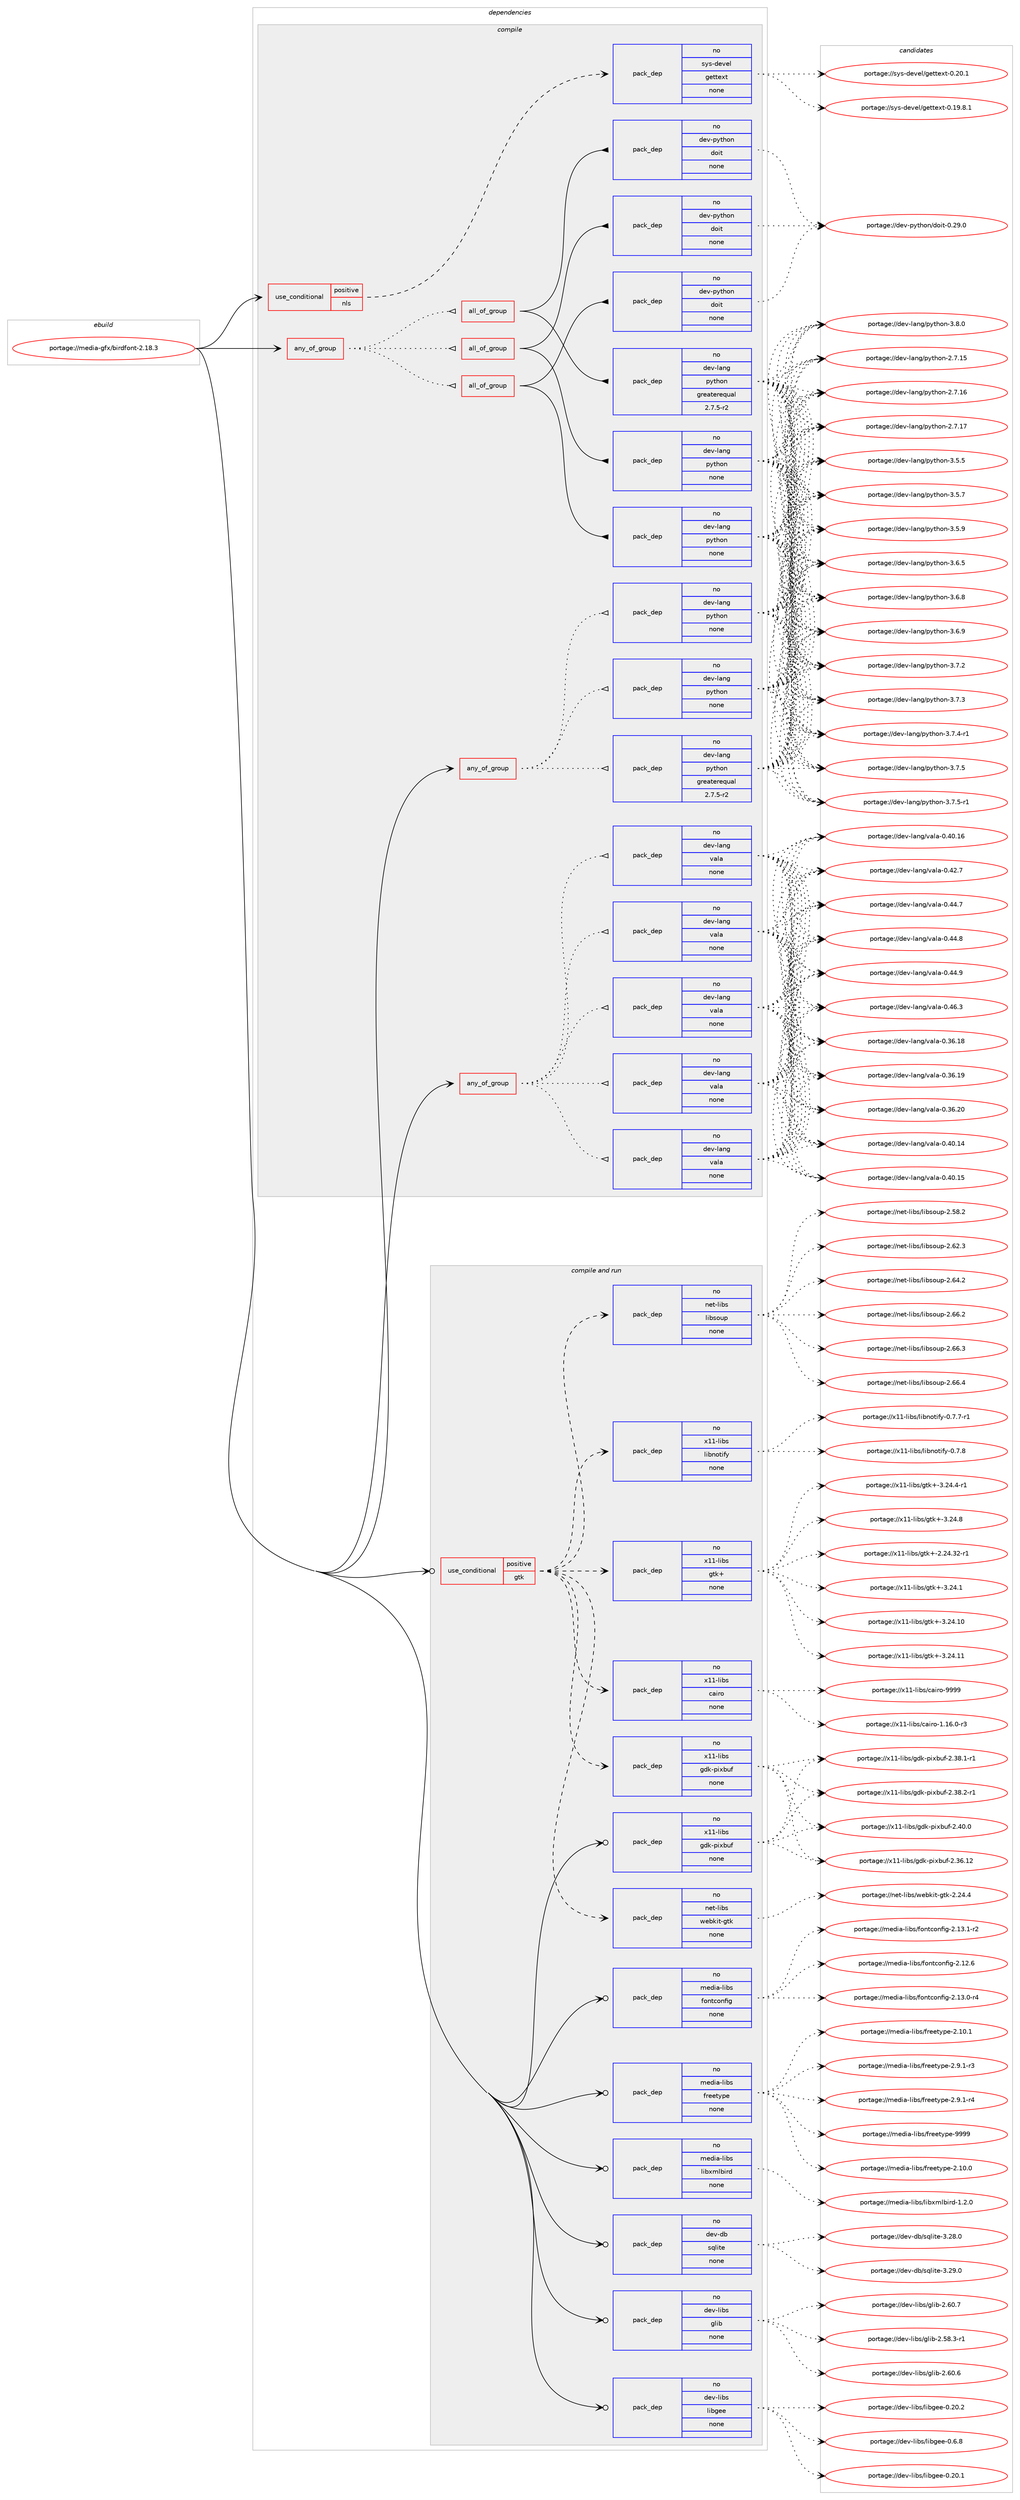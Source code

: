digraph prolog {

# *************
# Graph options
# *************

newrank=true;
concentrate=true;
compound=true;
graph [rankdir=LR,fontname=Helvetica,fontsize=10,ranksep=1.5];#, ranksep=2.5, nodesep=0.2];
edge  [arrowhead=vee];
node  [fontname=Helvetica,fontsize=10];

# **********
# The ebuild
# **********

subgraph cluster_leftcol {
color=gray;
rank=same;
label=<<i>ebuild</i>>;
id [label="portage://media-gfx/birdfont-2.18.3", color=red, width=4, href="../media-gfx/birdfont-2.18.3.svg"];
}

# ****************
# The dependencies
# ****************

subgraph cluster_midcol {
color=gray;
label=<<i>dependencies</i>>;
subgraph cluster_compile {
fillcolor="#eeeeee";
style=filled;
label=<<i>compile</i>>;
subgraph any4920 {
dependency311195 [label=<<TABLE BORDER="0" CELLBORDER="1" CELLSPACING="0" CELLPADDING="4"><TR><TD CELLPADDING="10">any_of_group</TD></TR></TABLE>>, shape=none, color=red];subgraph all112 {
dependency311196 [label=<<TABLE BORDER="0" CELLBORDER="1" CELLSPACING="0" CELLPADDING="4"><TR><TD CELLPADDING="10">all_of_group</TD></TR></TABLE>>, shape=none, color=red];subgraph pack228263 {
dependency311197 [label=<<TABLE BORDER="0" CELLBORDER="1" CELLSPACING="0" CELLPADDING="4" WIDTH="220"><TR><TD ROWSPAN="6" CELLPADDING="30">pack_dep</TD></TR><TR><TD WIDTH="110">no</TD></TR><TR><TD>dev-lang</TD></TR><TR><TD>python</TD></TR><TR><TD>none</TD></TR><TR><TD></TD></TR></TABLE>>, shape=none, color=blue];
}
dependency311196:e -> dependency311197:w [weight=20,style="solid",arrowhead="inv"];
subgraph pack228264 {
dependency311198 [label=<<TABLE BORDER="0" CELLBORDER="1" CELLSPACING="0" CELLPADDING="4" WIDTH="220"><TR><TD ROWSPAN="6" CELLPADDING="30">pack_dep</TD></TR><TR><TD WIDTH="110">no</TD></TR><TR><TD>dev-python</TD></TR><TR><TD>doit</TD></TR><TR><TD>none</TD></TR><TR><TD></TD></TR></TABLE>>, shape=none, color=blue];
}
dependency311196:e -> dependency311198:w [weight=20,style="solid",arrowhead="inv"];
}
dependency311195:e -> dependency311196:w [weight=20,style="dotted",arrowhead="oinv"];
subgraph all113 {
dependency311199 [label=<<TABLE BORDER="0" CELLBORDER="1" CELLSPACING="0" CELLPADDING="4"><TR><TD CELLPADDING="10">all_of_group</TD></TR></TABLE>>, shape=none, color=red];subgraph pack228265 {
dependency311200 [label=<<TABLE BORDER="0" CELLBORDER="1" CELLSPACING="0" CELLPADDING="4" WIDTH="220"><TR><TD ROWSPAN="6" CELLPADDING="30">pack_dep</TD></TR><TR><TD WIDTH="110">no</TD></TR><TR><TD>dev-lang</TD></TR><TR><TD>python</TD></TR><TR><TD>none</TD></TR><TR><TD></TD></TR></TABLE>>, shape=none, color=blue];
}
dependency311199:e -> dependency311200:w [weight=20,style="solid",arrowhead="inv"];
subgraph pack228266 {
dependency311201 [label=<<TABLE BORDER="0" CELLBORDER="1" CELLSPACING="0" CELLPADDING="4" WIDTH="220"><TR><TD ROWSPAN="6" CELLPADDING="30">pack_dep</TD></TR><TR><TD WIDTH="110">no</TD></TR><TR><TD>dev-python</TD></TR><TR><TD>doit</TD></TR><TR><TD>none</TD></TR><TR><TD></TD></TR></TABLE>>, shape=none, color=blue];
}
dependency311199:e -> dependency311201:w [weight=20,style="solid",arrowhead="inv"];
}
dependency311195:e -> dependency311199:w [weight=20,style="dotted",arrowhead="oinv"];
subgraph all114 {
dependency311202 [label=<<TABLE BORDER="0" CELLBORDER="1" CELLSPACING="0" CELLPADDING="4"><TR><TD CELLPADDING="10">all_of_group</TD></TR></TABLE>>, shape=none, color=red];subgraph pack228267 {
dependency311203 [label=<<TABLE BORDER="0" CELLBORDER="1" CELLSPACING="0" CELLPADDING="4" WIDTH="220"><TR><TD ROWSPAN="6" CELLPADDING="30">pack_dep</TD></TR><TR><TD WIDTH="110">no</TD></TR><TR><TD>dev-lang</TD></TR><TR><TD>python</TD></TR><TR><TD>greaterequal</TD></TR><TR><TD>2.7.5-r2</TD></TR></TABLE>>, shape=none, color=blue];
}
dependency311202:e -> dependency311203:w [weight=20,style="solid",arrowhead="inv"];
subgraph pack228268 {
dependency311204 [label=<<TABLE BORDER="0" CELLBORDER="1" CELLSPACING="0" CELLPADDING="4" WIDTH="220"><TR><TD ROWSPAN="6" CELLPADDING="30">pack_dep</TD></TR><TR><TD WIDTH="110">no</TD></TR><TR><TD>dev-python</TD></TR><TR><TD>doit</TD></TR><TR><TD>none</TD></TR><TR><TD></TD></TR></TABLE>>, shape=none, color=blue];
}
dependency311202:e -> dependency311204:w [weight=20,style="solid",arrowhead="inv"];
}
dependency311195:e -> dependency311202:w [weight=20,style="dotted",arrowhead="oinv"];
}
id:e -> dependency311195:w [weight=20,style="solid",arrowhead="vee"];
subgraph any4921 {
dependency311205 [label=<<TABLE BORDER="0" CELLBORDER="1" CELLSPACING="0" CELLPADDING="4"><TR><TD CELLPADDING="10">any_of_group</TD></TR></TABLE>>, shape=none, color=red];subgraph pack228269 {
dependency311206 [label=<<TABLE BORDER="0" CELLBORDER="1" CELLSPACING="0" CELLPADDING="4" WIDTH="220"><TR><TD ROWSPAN="6" CELLPADDING="30">pack_dep</TD></TR><TR><TD WIDTH="110">no</TD></TR><TR><TD>dev-lang</TD></TR><TR><TD>python</TD></TR><TR><TD>none</TD></TR><TR><TD></TD></TR></TABLE>>, shape=none, color=blue];
}
dependency311205:e -> dependency311206:w [weight=20,style="dotted",arrowhead="oinv"];
subgraph pack228270 {
dependency311207 [label=<<TABLE BORDER="0" CELLBORDER="1" CELLSPACING="0" CELLPADDING="4" WIDTH="220"><TR><TD ROWSPAN="6" CELLPADDING="30">pack_dep</TD></TR><TR><TD WIDTH="110">no</TD></TR><TR><TD>dev-lang</TD></TR><TR><TD>python</TD></TR><TR><TD>none</TD></TR><TR><TD></TD></TR></TABLE>>, shape=none, color=blue];
}
dependency311205:e -> dependency311207:w [weight=20,style="dotted",arrowhead="oinv"];
subgraph pack228271 {
dependency311208 [label=<<TABLE BORDER="0" CELLBORDER="1" CELLSPACING="0" CELLPADDING="4" WIDTH="220"><TR><TD ROWSPAN="6" CELLPADDING="30">pack_dep</TD></TR><TR><TD WIDTH="110">no</TD></TR><TR><TD>dev-lang</TD></TR><TR><TD>python</TD></TR><TR><TD>greaterequal</TD></TR><TR><TD>2.7.5-r2</TD></TR></TABLE>>, shape=none, color=blue];
}
dependency311205:e -> dependency311208:w [weight=20,style="dotted",arrowhead="oinv"];
}
id:e -> dependency311205:w [weight=20,style="solid",arrowhead="vee"];
subgraph any4922 {
dependency311209 [label=<<TABLE BORDER="0" CELLBORDER="1" CELLSPACING="0" CELLPADDING="4"><TR><TD CELLPADDING="10">any_of_group</TD></TR></TABLE>>, shape=none, color=red];subgraph pack228272 {
dependency311210 [label=<<TABLE BORDER="0" CELLBORDER="1" CELLSPACING="0" CELLPADDING="4" WIDTH="220"><TR><TD ROWSPAN="6" CELLPADDING="30">pack_dep</TD></TR><TR><TD WIDTH="110">no</TD></TR><TR><TD>dev-lang</TD></TR><TR><TD>vala</TD></TR><TR><TD>none</TD></TR><TR><TD></TD></TR></TABLE>>, shape=none, color=blue];
}
dependency311209:e -> dependency311210:w [weight=20,style="dotted",arrowhead="oinv"];
subgraph pack228273 {
dependency311211 [label=<<TABLE BORDER="0" CELLBORDER="1" CELLSPACING="0" CELLPADDING="4" WIDTH="220"><TR><TD ROWSPAN="6" CELLPADDING="30">pack_dep</TD></TR><TR><TD WIDTH="110">no</TD></TR><TR><TD>dev-lang</TD></TR><TR><TD>vala</TD></TR><TR><TD>none</TD></TR><TR><TD></TD></TR></TABLE>>, shape=none, color=blue];
}
dependency311209:e -> dependency311211:w [weight=20,style="dotted",arrowhead="oinv"];
subgraph pack228274 {
dependency311212 [label=<<TABLE BORDER="0" CELLBORDER="1" CELLSPACING="0" CELLPADDING="4" WIDTH="220"><TR><TD ROWSPAN="6" CELLPADDING="30">pack_dep</TD></TR><TR><TD WIDTH="110">no</TD></TR><TR><TD>dev-lang</TD></TR><TR><TD>vala</TD></TR><TR><TD>none</TD></TR><TR><TD></TD></TR></TABLE>>, shape=none, color=blue];
}
dependency311209:e -> dependency311212:w [weight=20,style="dotted",arrowhead="oinv"];
subgraph pack228275 {
dependency311213 [label=<<TABLE BORDER="0" CELLBORDER="1" CELLSPACING="0" CELLPADDING="4" WIDTH="220"><TR><TD ROWSPAN="6" CELLPADDING="30">pack_dep</TD></TR><TR><TD WIDTH="110">no</TD></TR><TR><TD>dev-lang</TD></TR><TR><TD>vala</TD></TR><TR><TD>none</TD></TR><TR><TD></TD></TR></TABLE>>, shape=none, color=blue];
}
dependency311209:e -> dependency311213:w [weight=20,style="dotted",arrowhead="oinv"];
subgraph pack228276 {
dependency311214 [label=<<TABLE BORDER="0" CELLBORDER="1" CELLSPACING="0" CELLPADDING="4" WIDTH="220"><TR><TD ROWSPAN="6" CELLPADDING="30">pack_dep</TD></TR><TR><TD WIDTH="110">no</TD></TR><TR><TD>dev-lang</TD></TR><TR><TD>vala</TD></TR><TR><TD>none</TD></TR><TR><TD></TD></TR></TABLE>>, shape=none, color=blue];
}
dependency311209:e -> dependency311214:w [weight=20,style="dotted",arrowhead="oinv"];
}
id:e -> dependency311209:w [weight=20,style="solid",arrowhead="vee"];
subgraph cond77903 {
dependency311215 [label=<<TABLE BORDER="0" CELLBORDER="1" CELLSPACING="0" CELLPADDING="4"><TR><TD ROWSPAN="3" CELLPADDING="10">use_conditional</TD></TR><TR><TD>positive</TD></TR><TR><TD>nls</TD></TR></TABLE>>, shape=none, color=red];
subgraph pack228277 {
dependency311216 [label=<<TABLE BORDER="0" CELLBORDER="1" CELLSPACING="0" CELLPADDING="4" WIDTH="220"><TR><TD ROWSPAN="6" CELLPADDING="30">pack_dep</TD></TR><TR><TD WIDTH="110">no</TD></TR><TR><TD>sys-devel</TD></TR><TR><TD>gettext</TD></TR><TR><TD>none</TD></TR><TR><TD></TD></TR></TABLE>>, shape=none, color=blue];
}
dependency311215:e -> dependency311216:w [weight=20,style="dashed",arrowhead="vee"];
}
id:e -> dependency311215:w [weight=20,style="solid",arrowhead="vee"];
}
subgraph cluster_compileandrun {
fillcolor="#eeeeee";
style=filled;
label=<<i>compile and run</i>>;
subgraph cond77904 {
dependency311217 [label=<<TABLE BORDER="0" CELLBORDER="1" CELLSPACING="0" CELLPADDING="4"><TR><TD ROWSPAN="3" CELLPADDING="10">use_conditional</TD></TR><TR><TD>positive</TD></TR><TR><TD>gtk</TD></TR></TABLE>>, shape=none, color=red];
subgraph pack228278 {
dependency311218 [label=<<TABLE BORDER="0" CELLBORDER="1" CELLSPACING="0" CELLPADDING="4" WIDTH="220"><TR><TD ROWSPAN="6" CELLPADDING="30">pack_dep</TD></TR><TR><TD WIDTH="110">no</TD></TR><TR><TD>net-libs</TD></TR><TR><TD>libsoup</TD></TR><TR><TD>none</TD></TR><TR><TD></TD></TR></TABLE>>, shape=none, color=blue];
}
dependency311217:e -> dependency311218:w [weight=20,style="dashed",arrowhead="vee"];
subgraph pack228279 {
dependency311219 [label=<<TABLE BORDER="0" CELLBORDER="1" CELLSPACING="0" CELLPADDING="4" WIDTH="220"><TR><TD ROWSPAN="6" CELLPADDING="30">pack_dep</TD></TR><TR><TD WIDTH="110">no</TD></TR><TR><TD>net-libs</TD></TR><TR><TD>webkit-gtk</TD></TR><TR><TD>none</TD></TR><TR><TD></TD></TR></TABLE>>, shape=none, color=blue];
}
dependency311217:e -> dependency311219:w [weight=20,style="dashed",arrowhead="vee"];
subgraph pack228280 {
dependency311220 [label=<<TABLE BORDER="0" CELLBORDER="1" CELLSPACING="0" CELLPADDING="4" WIDTH="220"><TR><TD ROWSPAN="6" CELLPADDING="30">pack_dep</TD></TR><TR><TD WIDTH="110">no</TD></TR><TR><TD>x11-libs</TD></TR><TR><TD>cairo</TD></TR><TR><TD>none</TD></TR><TR><TD></TD></TR></TABLE>>, shape=none, color=blue];
}
dependency311217:e -> dependency311220:w [weight=20,style="dashed",arrowhead="vee"];
subgraph pack228281 {
dependency311221 [label=<<TABLE BORDER="0" CELLBORDER="1" CELLSPACING="0" CELLPADDING="4" WIDTH="220"><TR><TD ROWSPAN="6" CELLPADDING="30">pack_dep</TD></TR><TR><TD WIDTH="110">no</TD></TR><TR><TD>x11-libs</TD></TR><TR><TD>gdk-pixbuf</TD></TR><TR><TD>none</TD></TR><TR><TD></TD></TR></TABLE>>, shape=none, color=blue];
}
dependency311217:e -> dependency311221:w [weight=20,style="dashed",arrowhead="vee"];
subgraph pack228282 {
dependency311222 [label=<<TABLE BORDER="0" CELLBORDER="1" CELLSPACING="0" CELLPADDING="4" WIDTH="220"><TR><TD ROWSPAN="6" CELLPADDING="30">pack_dep</TD></TR><TR><TD WIDTH="110">no</TD></TR><TR><TD>x11-libs</TD></TR><TR><TD>gtk+</TD></TR><TR><TD>none</TD></TR><TR><TD></TD></TR></TABLE>>, shape=none, color=blue];
}
dependency311217:e -> dependency311222:w [weight=20,style="dashed",arrowhead="vee"];
subgraph pack228283 {
dependency311223 [label=<<TABLE BORDER="0" CELLBORDER="1" CELLSPACING="0" CELLPADDING="4" WIDTH="220"><TR><TD ROWSPAN="6" CELLPADDING="30">pack_dep</TD></TR><TR><TD WIDTH="110">no</TD></TR><TR><TD>x11-libs</TD></TR><TR><TD>libnotify</TD></TR><TR><TD>none</TD></TR><TR><TD></TD></TR></TABLE>>, shape=none, color=blue];
}
dependency311217:e -> dependency311223:w [weight=20,style="dashed",arrowhead="vee"];
}
id:e -> dependency311217:w [weight=20,style="solid",arrowhead="odotvee"];
subgraph pack228284 {
dependency311224 [label=<<TABLE BORDER="0" CELLBORDER="1" CELLSPACING="0" CELLPADDING="4" WIDTH="220"><TR><TD ROWSPAN="6" CELLPADDING="30">pack_dep</TD></TR><TR><TD WIDTH="110">no</TD></TR><TR><TD>dev-db</TD></TR><TR><TD>sqlite</TD></TR><TR><TD>none</TD></TR><TR><TD></TD></TR></TABLE>>, shape=none, color=blue];
}
id:e -> dependency311224:w [weight=20,style="solid",arrowhead="odotvee"];
subgraph pack228285 {
dependency311225 [label=<<TABLE BORDER="0" CELLBORDER="1" CELLSPACING="0" CELLPADDING="4" WIDTH="220"><TR><TD ROWSPAN="6" CELLPADDING="30">pack_dep</TD></TR><TR><TD WIDTH="110">no</TD></TR><TR><TD>dev-libs</TD></TR><TR><TD>glib</TD></TR><TR><TD>none</TD></TR><TR><TD></TD></TR></TABLE>>, shape=none, color=blue];
}
id:e -> dependency311225:w [weight=20,style="solid",arrowhead="odotvee"];
subgraph pack228286 {
dependency311226 [label=<<TABLE BORDER="0" CELLBORDER="1" CELLSPACING="0" CELLPADDING="4" WIDTH="220"><TR><TD ROWSPAN="6" CELLPADDING="30">pack_dep</TD></TR><TR><TD WIDTH="110">no</TD></TR><TR><TD>dev-libs</TD></TR><TR><TD>libgee</TD></TR><TR><TD>none</TD></TR><TR><TD></TD></TR></TABLE>>, shape=none, color=blue];
}
id:e -> dependency311226:w [weight=20,style="solid",arrowhead="odotvee"];
subgraph pack228287 {
dependency311227 [label=<<TABLE BORDER="0" CELLBORDER="1" CELLSPACING="0" CELLPADDING="4" WIDTH="220"><TR><TD ROWSPAN="6" CELLPADDING="30">pack_dep</TD></TR><TR><TD WIDTH="110">no</TD></TR><TR><TD>media-libs</TD></TR><TR><TD>fontconfig</TD></TR><TR><TD>none</TD></TR><TR><TD></TD></TR></TABLE>>, shape=none, color=blue];
}
id:e -> dependency311227:w [weight=20,style="solid",arrowhead="odotvee"];
subgraph pack228288 {
dependency311228 [label=<<TABLE BORDER="0" CELLBORDER="1" CELLSPACING="0" CELLPADDING="4" WIDTH="220"><TR><TD ROWSPAN="6" CELLPADDING="30">pack_dep</TD></TR><TR><TD WIDTH="110">no</TD></TR><TR><TD>media-libs</TD></TR><TR><TD>freetype</TD></TR><TR><TD>none</TD></TR><TR><TD></TD></TR></TABLE>>, shape=none, color=blue];
}
id:e -> dependency311228:w [weight=20,style="solid",arrowhead="odotvee"];
subgraph pack228289 {
dependency311229 [label=<<TABLE BORDER="0" CELLBORDER="1" CELLSPACING="0" CELLPADDING="4" WIDTH="220"><TR><TD ROWSPAN="6" CELLPADDING="30">pack_dep</TD></TR><TR><TD WIDTH="110">no</TD></TR><TR><TD>media-libs</TD></TR><TR><TD>libxmlbird</TD></TR><TR><TD>none</TD></TR><TR><TD></TD></TR></TABLE>>, shape=none, color=blue];
}
id:e -> dependency311229:w [weight=20,style="solid",arrowhead="odotvee"];
subgraph pack228290 {
dependency311230 [label=<<TABLE BORDER="0" CELLBORDER="1" CELLSPACING="0" CELLPADDING="4" WIDTH="220"><TR><TD ROWSPAN="6" CELLPADDING="30">pack_dep</TD></TR><TR><TD WIDTH="110">no</TD></TR><TR><TD>x11-libs</TD></TR><TR><TD>gdk-pixbuf</TD></TR><TR><TD>none</TD></TR><TR><TD></TD></TR></TABLE>>, shape=none, color=blue];
}
id:e -> dependency311230:w [weight=20,style="solid",arrowhead="odotvee"];
}
subgraph cluster_run {
fillcolor="#eeeeee";
style=filled;
label=<<i>run</i>>;
}
}

# **************
# The candidates
# **************

subgraph cluster_choices {
rank=same;
color=gray;
label=<<i>candidates</i>>;

subgraph choice228263 {
color=black;
nodesep=1;
choiceportage10010111845108971101034711212111610411111045504655464953 [label="portage://dev-lang/python-2.7.15", color=red, width=4,href="../dev-lang/python-2.7.15.svg"];
choiceportage10010111845108971101034711212111610411111045504655464954 [label="portage://dev-lang/python-2.7.16", color=red, width=4,href="../dev-lang/python-2.7.16.svg"];
choiceportage10010111845108971101034711212111610411111045504655464955 [label="portage://dev-lang/python-2.7.17", color=red, width=4,href="../dev-lang/python-2.7.17.svg"];
choiceportage100101118451089711010347112121116104111110455146534653 [label="portage://dev-lang/python-3.5.5", color=red, width=4,href="../dev-lang/python-3.5.5.svg"];
choiceportage100101118451089711010347112121116104111110455146534655 [label="portage://dev-lang/python-3.5.7", color=red, width=4,href="../dev-lang/python-3.5.7.svg"];
choiceportage100101118451089711010347112121116104111110455146534657 [label="portage://dev-lang/python-3.5.9", color=red, width=4,href="../dev-lang/python-3.5.9.svg"];
choiceportage100101118451089711010347112121116104111110455146544653 [label="portage://dev-lang/python-3.6.5", color=red, width=4,href="../dev-lang/python-3.6.5.svg"];
choiceportage100101118451089711010347112121116104111110455146544656 [label="portage://dev-lang/python-3.6.8", color=red, width=4,href="../dev-lang/python-3.6.8.svg"];
choiceportage100101118451089711010347112121116104111110455146544657 [label="portage://dev-lang/python-3.6.9", color=red, width=4,href="../dev-lang/python-3.6.9.svg"];
choiceportage100101118451089711010347112121116104111110455146554650 [label="portage://dev-lang/python-3.7.2", color=red, width=4,href="../dev-lang/python-3.7.2.svg"];
choiceportage100101118451089711010347112121116104111110455146554651 [label="portage://dev-lang/python-3.7.3", color=red, width=4,href="../dev-lang/python-3.7.3.svg"];
choiceportage1001011184510897110103471121211161041111104551465546524511449 [label="portage://dev-lang/python-3.7.4-r1", color=red, width=4,href="../dev-lang/python-3.7.4-r1.svg"];
choiceportage100101118451089711010347112121116104111110455146554653 [label="portage://dev-lang/python-3.7.5", color=red, width=4,href="../dev-lang/python-3.7.5.svg"];
choiceportage1001011184510897110103471121211161041111104551465546534511449 [label="portage://dev-lang/python-3.7.5-r1", color=red, width=4,href="../dev-lang/python-3.7.5-r1.svg"];
choiceportage100101118451089711010347112121116104111110455146564648 [label="portage://dev-lang/python-3.8.0", color=red, width=4,href="../dev-lang/python-3.8.0.svg"];
dependency311197:e -> choiceportage10010111845108971101034711212111610411111045504655464953:w [style=dotted,weight="100"];
dependency311197:e -> choiceportage10010111845108971101034711212111610411111045504655464954:w [style=dotted,weight="100"];
dependency311197:e -> choiceportage10010111845108971101034711212111610411111045504655464955:w [style=dotted,weight="100"];
dependency311197:e -> choiceportage100101118451089711010347112121116104111110455146534653:w [style=dotted,weight="100"];
dependency311197:e -> choiceportage100101118451089711010347112121116104111110455146534655:w [style=dotted,weight="100"];
dependency311197:e -> choiceportage100101118451089711010347112121116104111110455146534657:w [style=dotted,weight="100"];
dependency311197:e -> choiceportage100101118451089711010347112121116104111110455146544653:w [style=dotted,weight="100"];
dependency311197:e -> choiceportage100101118451089711010347112121116104111110455146544656:w [style=dotted,weight="100"];
dependency311197:e -> choiceportage100101118451089711010347112121116104111110455146544657:w [style=dotted,weight="100"];
dependency311197:e -> choiceportage100101118451089711010347112121116104111110455146554650:w [style=dotted,weight="100"];
dependency311197:e -> choiceportage100101118451089711010347112121116104111110455146554651:w [style=dotted,weight="100"];
dependency311197:e -> choiceportage1001011184510897110103471121211161041111104551465546524511449:w [style=dotted,weight="100"];
dependency311197:e -> choiceportage100101118451089711010347112121116104111110455146554653:w [style=dotted,weight="100"];
dependency311197:e -> choiceportage1001011184510897110103471121211161041111104551465546534511449:w [style=dotted,weight="100"];
dependency311197:e -> choiceportage100101118451089711010347112121116104111110455146564648:w [style=dotted,weight="100"];
}
subgraph choice228264 {
color=black;
nodesep=1;
choiceportage100101118451121211161041111104710011110511645484650574648 [label="portage://dev-python/doit-0.29.0", color=red, width=4,href="../dev-python/doit-0.29.0.svg"];
dependency311198:e -> choiceportage100101118451121211161041111104710011110511645484650574648:w [style=dotted,weight="100"];
}
subgraph choice228265 {
color=black;
nodesep=1;
choiceportage10010111845108971101034711212111610411111045504655464953 [label="portage://dev-lang/python-2.7.15", color=red, width=4,href="../dev-lang/python-2.7.15.svg"];
choiceportage10010111845108971101034711212111610411111045504655464954 [label="portage://dev-lang/python-2.7.16", color=red, width=4,href="../dev-lang/python-2.7.16.svg"];
choiceportage10010111845108971101034711212111610411111045504655464955 [label="portage://dev-lang/python-2.7.17", color=red, width=4,href="../dev-lang/python-2.7.17.svg"];
choiceportage100101118451089711010347112121116104111110455146534653 [label="portage://dev-lang/python-3.5.5", color=red, width=4,href="../dev-lang/python-3.5.5.svg"];
choiceportage100101118451089711010347112121116104111110455146534655 [label="portage://dev-lang/python-3.5.7", color=red, width=4,href="../dev-lang/python-3.5.7.svg"];
choiceportage100101118451089711010347112121116104111110455146534657 [label="portage://dev-lang/python-3.5.9", color=red, width=4,href="../dev-lang/python-3.5.9.svg"];
choiceportage100101118451089711010347112121116104111110455146544653 [label="portage://dev-lang/python-3.6.5", color=red, width=4,href="../dev-lang/python-3.6.5.svg"];
choiceportage100101118451089711010347112121116104111110455146544656 [label="portage://dev-lang/python-3.6.8", color=red, width=4,href="../dev-lang/python-3.6.8.svg"];
choiceportage100101118451089711010347112121116104111110455146544657 [label="portage://dev-lang/python-3.6.9", color=red, width=4,href="../dev-lang/python-3.6.9.svg"];
choiceportage100101118451089711010347112121116104111110455146554650 [label="portage://dev-lang/python-3.7.2", color=red, width=4,href="../dev-lang/python-3.7.2.svg"];
choiceportage100101118451089711010347112121116104111110455146554651 [label="portage://dev-lang/python-3.7.3", color=red, width=4,href="../dev-lang/python-3.7.3.svg"];
choiceportage1001011184510897110103471121211161041111104551465546524511449 [label="portage://dev-lang/python-3.7.4-r1", color=red, width=4,href="../dev-lang/python-3.7.4-r1.svg"];
choiceportage100101118451089711010347112121116104111110455146554653 [label="portage://dev-lang/python-3.7.5", color=red, width=4,href="../dev-lang/python-3.7.5.svg"];
choiceportage1001011184510897110103471121211161041111104551465546534511449 [label="portage://dev-lang/python-3.7.5-r1", color=red, width=4,href="../dev-lang/python-3.7.5-r1.svg"];
choiceportage100101118451089711010347112121116104111110455146564648 [label="portage://dev-lang/python-3.8.0", color=red, width=4,href="../dev-lang/python-3.8.0.svg"];
dependency311200:e -> choiceportage10010111845108971101034711212111610411111045504655464953:w [style=dotted,weight="100"];
dependency311200:e -> choiceportage10010111845108971101034711212111610411111045504655464954:w [style=dotted,weight="100"];
dependency311200:e -> choiceportage10010111845108971101034711212111610411111045504655464955:w [style=dotted,weight="100"];
dependency311200:e -> choiceportage100101118451089711010347112121116104111110455146534653:w [style=dotted,weight="100"];
dependency311200:e -> choiceportage100101118451089711010347112121116104111110455146534655:w [style=dotted,weight="100"];
dependency311200:e -> choiceportage100101118451089711010347112121116104111110455146534657:w [style=dotted,weight="100"];
dependency311200:e -> choiceportage100101118451089711010347112121116104111110455146544653:w [style=dotted,weight="100"];
dependency311200:e -> choiceportage100101118451089711010347112121116104111110455146544656:w [style=dotted,weight="100"];
dependency311200:e -> choiceportage100101118451089711010347112121116104111110455146544657:w [style=dotted,weight="100"];
dependency311200:e -> choiceportage100101118451089711010347112121116104111110455146554650:w [style=dotted,weight="100"];
dependency311200:e -> choiceportage100101118451089711010347112121116104111110455146554651:w [style=dotted,weight="100"];
dependency311200:e -> choiceportage1001011184510897110103471121211161041111104551465546524511449:w [style=dotted,weight="100"];
dependency311200:e -> choiceportage100101118451089711010347112121116104111110455146554653:w [style=dotted,weight="100"];
dependency311200:e -> choiceportage1001011184510897110103471121211161041111104551465546534511449:w [style=dotted,weight="100"];
dependency311200:e -> choiceportage100101118451089711010347112121116104111110455146564648:w [style=dotted,weight="100"];
}
subgraph choice228266 {
color=black;
nodesep=1;
choiceportage100101118451121211161041111104710011110511645484650574648 [label="portage://dev-python/doit-0.29.0", color=red, width=4,href="../dev-python/doit-0.29.0.svg"];
dependency311201:e -> choiceportage100101118451121211161041111104710011110511645484650574648:w [style=dotted,weight="100"];
}
subgraph choice228267 {
color=black;
nodesep=1;
choiceportage10010111845108971101034711212111610411111045504655464953 [label="portage://dev-lang/python-2.7.15", color=red, width=4,href="../dev-lang/python-2.7.15.svg"];
choiceportage10010111845108971101034711212111610411111045504655464954 [label="portage://dev-lang/python-2.7.16", color=red, width=4,href="../dev-lang/python-2.7.16.svg"];
choiceportage10010111845108971101034711212111610411111045504655464955 [label="portage://dev-lang/python-2.7.17", color=red, width=4,href="../dev-lang/python-2.7.17.svg"];
choiceportage100101118451089711010347112121116104111110455146534653 [label="portage://dev-lang/python-3.5.5", color=red, width=4,href="../dev-lang/python-3.5.5.svg"];
choiceportage100101118451089711010347112121116104111110455146534655 [label="portage://dev-lang/python-3.5.7", color=red, width=4,href="../dev-lang/python-3.5.7.svg"];
choiceportage100101118451089711010347112121116104111110455146534657 [label="portage://dev-lang/python-3.5.9", color=red, width=4,href="../dev-lang/python-3.5.9.svg"];
choiceportage100101118451089711010347112121116104111110455146544653 [label="portage://dev-lang/python-3.6.5", color=red, width=4,href="../dev-lang/python-3.6.5.svg"];
choiceportage100101118451089711010347112121116104111110455146544656 [label="portage://dev-lang/python-3.6.8", color=red, width=4,href="../dev-lang/python-3.6.8.svg"];
choiceportage100101118451089711010347112121116104111110455146544657 [label="portage://dev-lang/python-3.6.9", color=red, width=4,href="../dev-lang/python-3.6.9.svg"];
choiceportage100101118451089711010347112121116104111110455146554650 [label="portage://dev-lang/python-3.7.2", color=red, width=4,href="../dev-lang/python-3.7.2.svg"];
choiceportage100101118451089711010347112121116104111110455146554651 [label="portage://dev-lang/python-3.7.3", color=red, width=4,href="../dev-lang/python-3.7.3.svg"];
choiceportage1001011184510897110103471121211161041111104551465546524511449 [label="portage://dev-lang/python-3.7.4-r1", color=red, width=4,href="../dev-lang/python-3.7.4-r1.svg"];
choiceportage100101118451089711010347112121116104111110455146554653 [label="portage://dev-lang/python-3.7.5", color=red, width=4,href="../dev-lang/python-3.7.5.svg"];
choiceportage1001011184510897110103471121211161041111104551465546534511449 [label="portage://dev-lang/python-3.7.5-r1", color=red, width=4,href="../dev-lang/python-3.7.5-r1.svg"];
choiceportage100101118451089711010347112121116104111110455146564648 [label="portage://dev-lang/python-3.8.0", color=red, width=4,href="../dev-lang/python-3.8.0.svg"];
dependency311203:e -> choiceportage10010111845108971101034711212111610411111045504655464953:w [style=dotted,weight="100"];
dependency311203:e -> choiceportage10010111845108971101034711212111610411111045504655464954:w [style=dotted,weight="100"];
dependency311203:e -> choiceportage10010111845108971101034711212111610411111045504655464955:w [style=dotted,weight="100"];
dependency311203:e -> choiceportage100101118451089711010347112121116104111110455146534653:w [style=dotted,weight="100"];
dependency311203:e -> choiceportage100101118451089711010347112121116104111110455146534655:w [style=dotted,weight="100"];
dependency311203:e -> choiceportage100101118451089711010347112121116104111110455146534657:w [style=dotted,weight="100"];
dependency311203:e -> choiceportage100101118451089711010347112121116104111110455146544653:w [style=dotted,weight="100"];
dependency311203:e -> choiceportage100101118451089711010347112121116104111110455146544656:w [style=dotted,weight="100"];
dependency311203:e -> choiceportage100101118451089711010347112121116104111110455146544657:w [style=dotted,weight="100"];
dependency311203:e -> choiceportage100101118451089711010347112121116104111110455146554650:w [style=dotted,weight="100"];
dependency311203:e -> choiceportage100101118451089711010347112121116104111110455146554651:w [style=dotted,weight="100"];
dependency311203:e -> choiceportage1001011184510897110103471121211161041111104551465546524511449:w [style=dotted,weight="100"];
dependency311203:e -> choiceportage100101118451089711010347112121116104111110455146554653:w [style=dotted,weight="100"];
dependency311203:e -> choiceportage1001011184510897110103471121211161041111104551465546534511449:w [style=dotted,weight="100"];
dependency311203:e -> choiceportage100101118451089711010347112121116104111110455146564648:w [style=dotted,weight="100"];
}
subgraph choice228268 {
color=black;
nodesep=1;
choiceportage100101118451121211161041111104710011110511645484650574648 [label="portage://dev-python/doit-0.29.0", color=red, width=4,href="../dev-python/doit-0.29.0.svg"];
dependency311204:e -> choiceportage100101118451121211161041111104710011110511645484650574648:w [style=dotted,weight="100"];
}
subgraph choice228269 {
color=black;
nodesep=1;
choiceportage10010111845108971101034711212111610411111045504655464953 [label="portage://dev-lang/python-2.7.15", color=red, width=4,href="../dev-lang/python-2.7.15.svg"];
choiceportage10010111845108971101034711212111610411111045504655464954 [label="portage://dev-lang/python-2.7.16", color=red, width=4,href="../dev-lang/python-2.7.16.svg"];
choiceportage10010111845108971101034711212111610411111045504655464955 [label="portage://dev-lang/python-2.7.17", color=red, width=4,href="../dev-lang/python-2.7.17.svg"];
choiceportage100101118451089711010347112121116104111110455146534653 [label="portage://dev-lang/python-3.5.5", color=red, width=4,href="../dev-lang/python-3.5.5.svg"];
choiceportage100101118451089711010347112121116104111110455146534655 [label="portage://dev-lang/python-3.5.7", color=red, width=4,href="../dev-lang/python-3.5.7.svg"];
choiceportage100101118451089711010347112121116104111110455146534657 [label="portage://dev-lang/python-3.5.9", color=red, width=4,href="../dev-lang/python-3.5.9.svg"];
choiceportage100101118451089711010347112121116104111110455146544653 [label="portage://dev-lang/python-3.6.5", color=red, width=4,href="../dev-lang/python-3.6.5.svg"];
choiceportage100101118451089711010347112121116104111110455146544656 [label="portage://dev-lang/python-3.6.8", color=red, width=4,href="../dev-lang/python-3.6.8.svg"];
choiceportage100101118451089711010347112121116104111110455146544657 [label="portage://dev-lang/python-3.6.9", color=red, width=4,href="../dev-lang/python-3.6.9.svg"];
choiceportage100101118451089711010347112121116104111110455146554650 [label="portage://dev-lang/python-3.7.2", color=red, width=4,href="../dev-lang/python-3.7.2.svg"];
choiceportage100101118451089711010347112121116104111110455146554651 [label="portage://dev-lang/python-3.7.3", color=red, width=4,href="../dev-lang/python-3.7.3.svg"];
choiceportage1001011184510897110103471121211161041111104551465546524511449 [label="portage://dev-lang/python-3.7.4-r1", color=red, width=4,href="../dev-lang/python-3.7.4-r1.svg"];
choiceportage100101118451089711010347112121116104111110455146554653 [label="portage://dev-lang/python-3.7.5", color=red, width=4,href="../dev-lang/python-3.7.5.svg"];
choiceportage1001011184510897110103471121211161041111104551465546534511449 [label="portage://dev-lang/python-3.7.5-r1", color=red, width=4,href="../dev-lang/python-3.7.5-r1.svg"];
choiceportage100101118451089711010347112121116104111110455146564648 [label="portage://dev-lang/python-3.8.0", color=red, width=4,href="../dev-lang/python-3.8.0.svg"];
dependency311206:e -> choiceportage10010111845108971101034711212111610411111045504655464953:w [style=dotted,weight="100"];
dependency311206:e -> choiceportage10010111845108971101034711212111610411111045504655464954:w [style=dotted,weight="100"];
dependency311206:e -> choiceportage10010111845108971101034711212111610411111045504655464955:w [style=dotted,weight="100"];
dependency311206:e -> choiceportage100101118451089711010347112121116104111110455146534653:w [style=dotted,weight="100"];
dependency311206:e -> choiceportage100101118451089711010347112121116104111110455146534655:w [style=dotted,weight="100"];
dependency311206:e -> choiceportage100101118451089711010347112121116104111110455146534657:w [style=dotted,weight="100"];
dependency311206:e -> choiceportage100101118451089711010347112121116104111110455146544653:w [style=dotted,weight="100"];
dependency311206:e -> choiceportage100101118451089711010347112121116104111110455146544656:w [style=dotted,weight="100"];
dependency311206:e -> choiceportage100101118451089711010347112121116104111110455146544657:w [style=dotted,weight="100"];
dependency311206:e -> choiceportage100101118451089711010347112121116104111110455146554650:w [style=dotted,weight="100"];
dependency311206:e -> choiceportage100101118451089711010347112121116104111110455146554651:w [style=dotted,weight="100"];
dependency311206:e -> choiceportage1001011184510897110103471121211161041111104551465546524511449:w [style=dotted,weight="100"];
dependency311206:e -> choiceportage100101118451089711010347112121116104111110455146554653:w [style=dotted,weight="100"];
dependency311206:e -> choiceportage1001011184510897110103471121211161041111104551465546534511449:w [style=dotted,weight="100"];
dependency311206:e -> choiceportage100101118451089711010347112121116104111110455146564648:w [style=dotted,weight="100"];
}
subgraph choice228270 {
color=black;
nodesep=1;
choiceportage10010111845108971101034711212111610411111045504655464953 [label="portage://dev-lang/python-2.7.15", color=red, width=4,href="../dev-lang/python-2.7.15.svg"];
choiceportage10010111845108971101034711212111610411111045504655464954 [label="portage://dev-lang/python-2.7.16", color=red, width=4,href="../dev-lang/python-2.7.16.svg"];
choiceportage10010111845108971101034711212111610411111045504655464955 [label="portage://dev-lang/python-2.7.17", color=red, width=4,href="../dev-lang/python-2.7.17.svg"];
choiceportage100101118451089711010347112121116104111110455146534653 [label="portage://dev-lang/python-3.5.5", color=red, width=4,href="../dev-lang/python-3.5.5.svg"];
choiceportage100101118451089711010347112121116104111110455146534655 [label="portage://dev-lang/python-3.5.7", color=red, width=4,href="../dev-lang/python-3.5.7.svg"];
choiceportage100101118451089711010347112121116104111110455146534657 [label="portage://dev-lang/python-3.5.9", color=red, width=4,href="../dev-lang/python-3.5.9.svg"];
choiceportage100101118451089711010347112121116104111110455146544653 [label="portage://dev-lang/python-3.6.5", color=red, width=4,href="../dev-lang/python-3.6.5.svg"];
choiceportage100101118451089711010347112121116104111110455146544656 [label="portage://dev-lang/python-3.6.8", color=red, width=4,href="../dev-lang/python-3.6.8.svg"];
choiceportage100101118451089711010347112121116104111110455146544657 [label="portage://dev-lang/python-3.6.9", color=red, width=4,href="../dev-lang/python-3.6.9.svg"];
choiceportage100101118451089711010347112121116104111110455146554650 [label="portage://dev-lang/python-3.7.2", color=red, width=4,href="../dev-lang/python-3.7.2.svg"];
choiceportage100101118451089711010347112121116104111110455146554651 [label="portage://dev-lang/python-3.7.3", color=red, width=4,href="../dev-lang/python-3.7.3.svg"];
choiceportage1001011184510897110103471121211161041111104551465546524511449 [label="portage://dev-lang/python-3.7.4-r1", color=red, width=4,href="../dev-lang/python-3.7.4-r1.svg"];
choiceportage100101118451089711010347112121116104111110455146554653 [label="portage://dev-lang/python-3.7.5", color=red, width=4,href="../dev-lang/python-3.7.5.svg"];
choiceportage1001011184510897110103471121211161041111104551465546534511449 [label="portage://dev-lang/python-3.7.5-r1", color=red, width=4,href="../dev-lang/python-3.7.5-r1.svg"];
choiceportage100101118451089711010347112121116104111110455146564648 [label="portage://dev-lang/python-3.8.0", color=red, width=4,href="../dev-lang/python-3.8.0.svg"];
dependency311207:e -> choiceportage10010111845108971101034711212111610411111045504655464953:w [style=dotted,weight="100"];
dependency311207:e -> choiceportage10010111845108971101034711212111610411111045504655464954:w [style=dotted,weight="100"];
dependency311207:e -> choiceportage10010111845108971101034711212111610411111045504655464955:w [style=dotted,weight="100"];
dependency311207:e -> choiceportage100101118451089711010347112121116104111110455146534653:w [style=dotted,weight="100"];
dependency311207:e -> choiceportage100101118451089711010347112121116104111110455146534655:w [style=dotted,weight="100"];
dependency311207:e -> choiceportage100101118451089711010347112121116104111110455146534657:w [style=dotted,weight="100"];
dependency311207:e -> choiceportage100101118451089711010347112121116104111110455146544653:w [style=dotted,weight="100"];
dependency311207:e -> choiceportage100101118451089711010347112121116104111110455146544656:w [style=dotted,weight="100"];
dependency311207:e -> choiceportage100101118451089711010347112121116104111110455146544657:w [style=dotted,weight="100"];
dependency311207:e -> choiceportage100101118451089711010347112121116104111110455146554650:w [style=dotted,weight="100"];
dependency311207:e -> choiceportage100101118451089711010347112121116104111110455146554651:w [style=dotted,weight="100"];
dependency311207:e -> choiceportage1001011184510897110103471121211161041111104551465546524511449:w [style=dotted,weight="100"];
dependency311207:e -> choiceportage100101118451089711010347112121116104111110455146554653:w [style=dotted,weight="100"];
dependency311207:e -> choiceportage1001011184510897110103471121211161041111104551465546534511449:w [style=dotted,weight="100"];
dependency311207:e -> choiceportage100101118451089711010347112121116104111110455146564648:w [style=dotted,weight="100"];
}
subgraph choice228271 {
color=black;
nodesep=1;
choiceportage10010111845108971101034711212111610411111045504655464953 [label="portage://dev-lang/python-2.7.15", color=red, width=4,href="../dev-lang/python-2.7.15.svg"];
choiceportage10010111845108971101034711212111610411111045504655464954 [label="portage://dev-lang/python-2.7.16", color=red, width=4,href="../dev-lang/python-2.7.16.svg"];
choiceportage10010111845108971101034711212111610411111045504655464955 [label="portage://dev-lang/python-2.7.17", color=red, width=4,href="../dev-lang/python-2.7.17.svg"];
choiceportage100101118451089711010347112121116104111110455146534653 [label="portage://dev-lang/python-3.5.5", color=red, width=4,href="../dev-lang/python-3.5.5.svg"];
choiceportage100101118451089711010347112121116104111110455146534655 [label="portage://dev-lang/python-3.5.7", color=red, width=4,href="../dev-lang/python-3.5.7.svg"];
choiceportage100101118451089711010347112121116104111110455146534657 [label="portage://dev-lang/python-3.5.9", color=red, width=4,href="../dev-lang/python-3.5.9.svg"];
choiceportage100101118451089711010347112121116104111110455146544653 [label="portage://dev-lang/python-3.6.5", color=red, width=4,href="../dev-lang/python-3.6.5.svg"];
choiceportage100101118451089711010347112121116104111110455146544656 [label="portage://dev-lang/python-3.6.8", color=red, width=4,href="../dev-lang/python-3.6.8.svg"];
choiceportage100101118451089711010347112121116104111110455146544657 [label="portage://dev-lang/python-3.6.9", color=red, width=4,href="../dev-lang/python-3.6.9.svg"];
choiceportage100101118451089711010347112121116104111110455146554650 [label="portage://dev-lang/python-3.7.2", color=red, width=4,href="../dev-lang/python-3.7.2.svg"];
choiceportage100101118451089711010347112121116104111110455146554651 [label="portage://dev-lang/python-3.7.3", color=red, width=4,href="../dev-lang/python-3.7.3.svg"];
choiceportage1001011184510897110103471121211161041111104551465546524511449 [label="portage://dev-lang/python-3.7.4-r1", color=red, width=4,href="../dev-lang/python-3.7.4-r1.svg"];
choiceportage100101118451089711010347112121116104111110455146554653 [label="portage://dev-lang/python-3.7.5", color=red, width=4,href="../dev-lang/python-3.7.5.svg"];
choiceportage1001011184510897110103471121211161041111104551465546534511449 [label="portage://dev-lang/python-3.7.5-r1", color=red, width=4,href="../dev-lang/python-3.7.5-r1.svg"];
choiceportage100101118451089711010347112121116104111110455146564648 [label="portage://dev-lang/python-3.8.0", color=red, width=4,href="../dev-lang/python-3.8.0.svg"];
dependency311208:e -> choiceportage10010111845108971101034711212111610411111045504655464953:w [style=dotted,weight="100"];
dependency311208:e -> choiceportage10010111845108971101034711212111610411111045504655464954:w [style=dotted,weight="100"];
dependency311208:e -> choiceportage10010111845108971101034711212111610411111045504655464955:w [style=dotted,weight="100"];
dependency311208:e -> choiceportage100101118451089711010347112121116104111110455146534653:w [style=dotted,weight="100"];
dependency311208:e -> choiceportage100101118451089711010347112121116104111110455146534655:w [style=dotted,weight="100"];
dependency311208:e -> choiceportage100101118451089711010347112121116104111110455146534657:w [style=dotted,weight="100"];
dependency311208:e -> choiceportage100101118451089711010347112121116104111110455146544653:w [style=dotted,weight="100"];
dependency311208:e -> choiceportage100101118451089711010347112121116104111110455146544656:w [style=dotted,weight="100"];
dependency311208:e -> choiceportage100101118451089711010347112121116104111110455146544657:w [style=dotted,weight="100"];
dependency311208:e -> choiceportage100101118451089711010347112121116104111110455146554650:w [style=dotted,weight="100"];
dependency311208:e -> choiceportage100101118451089711010347112121116104111110455146554651:w [style=dotted,weight="100"];
dependency311208:e -> choiceportage1001011184510897110103471121211161041111104551465546524511449:w [style=dotted,weight="100"];
dependency311208:e -> choiceportage100101118451089711010347112121116104111110455146554653:w [style=dotted,weight="100"];
dependency311208:e -> choiceportage1001011184510897110103471121211161041111104551465546534511449:w [style=dotted,weight="100"];
dependency311208:e -> choiceportage100101118451089711010347112121116104111110455146564648:w [style=dotted,weight="100"];
}
subgraph choice228272 {
color=black;
nodesep=1;
choiceportage10010111845108971101034711897108974548465154464956 [label="portage://dev-lang/vala-0.36.18", color=red, width=4,href="../dev-lang/vala-0.36.18.svg"];
choiceportage10010111845108971101034711897108974548465154464957 [label="portage://dev-lang/vala-0.36.19", color=red, width=4,href="../dev-lang/vala-0.36.19.svg"];
choiceportage10010111845108971101034711897108974548465154465048 [label="portage://dev-lang/vala-0.36.20", color=red, width=4,href="../dev-lang/vala-0.36.20.svg"];
choiceportage10010111845108971101034711897108974548465248464952 [label="portage://dev-lang/vala-0.40.14", color=red, width=4,href="../dev-lang/vala-0.40.14.svg"];
choiceportage10010111845108971101034711897108974548465248464953 [label="portage://dev-lang/vala-0.40.15", color=red, width=4,href="../dev-lang/vala-0.40.15.svg"];
choiceportage10010111845108971101034711897108974548465248464954 [label="portage://dev-lang/vala-0.40.16", color=red, width=4,href="../dev-lang/vala-0.40.16.svg"];
choiceportage100101118451089711010347118971089745484652504655 [label="portage://dev-lang/vala-0.42.7", color=red, width=4,href="../dev-lang/vala-0.42.7.svg"];
choiceportage100101118451089711010347118971089745484652524655 [label="portage://dev-lang/vala-0.44.7", color=red, width=4,href="../dev-lang/vala-0.44.7.svg"];
choiceportage100101118451089711010347118971089745484652524656 [label="portage://dev-lang/vala-0.44.8", color=red, width=4,href="../dev-lang/vala-0.44.8.svg"];
choiceportage100101118451089711010347118971089745484652524657 [label="portage://dev-lang/vala-0.44.9", color=red, width=4,href="../dev-lang/vala-0.44.9.svg"];
choiceportage100101118451089711010347118971089745484652544651 [label="portage://dev-lang/vala-0.46.3", color=red, width=4,href="../dev-lang/vala-0.46.3.svg"];
dependency311210:e -> choiceportage10010111845108971101034711897108974548465154464956:w [style=dotted,weight="100"];
dependency311210:e -> choiceportage10010111845108971101034711897108974548465154464957:w [style=dotted,weight="100"];
dependency311210:e -> choiceportage10010111845108971101034711897108974548465154465048:w [style=dotted,weight="100"];
dependency311210:e -> choiceportage10010111845108971101034711897108974548465248464952:w [style=dotted,weight="100"];
dependency311210:e -> choiceportage10010111845108971101034711897108974548465248464953:w [style=dotted,weight="100"];
dependency311210:e -> choiceportage10010111845108971101034711897108974548465248464954:w [style=dotted,weight="100"];
dependency311210:e -> choiceportage100101118451089711010347118971089745484652504655:w [style=dotted,weight="100"];
dependency311210:e -> choiceportage100101118451089711010347118971089745484652524655:w [style=dotted,weight="100"];
dependency311210:e -> choiceportage100101118451089711010347118971089745484652524656:w [style=dotted,weight="100"];
dependency311210:e -> choiceportage100101118451089711010347118971089745484652524657:w [style=dotted,weight="100"];
dependency311210:e -> choiceportage100101118451089711010347118971089745484652544651:w [style=dotted,weight="100"];
}
subgraph choice228273 {
color=black;
nodesep=1;
choiceportage10010111845108971101034711897108974548465154464956 [label="portage://dev-lang/vala-0.36.18", color=red, width=4,href="../dev-lang/vala-0.36.18.svg"];
choiceportage10010111845108971101034711897108974548465154464957 [label="portage://dev-lang/vala-0.36.19", color=red, width=4,href="../dev-lang/vala-0.36.19.svg"];
choiceportage10010111845108971101034711897108974548465154465048 [label="portage://dev-lang/vala-0.36.20", color=red, width=4,href="../dev-lang/vala-0.36.20.svg"];
choiceportage10010111845108971101034711897108974548465248464952 [label="portage://dev-lang/vala-0.40.14", color=red, width=4,href="../dev-lang/vala-0.40.14.svg"];
choiceportage10010111845108971101034711897108974548465248464953 [label="portage://dev-lang/vala-0.40.15", color=red, width=4,href="../dev-lang/vala-0.40.15.svg"];
choiceportage10010111845108971101034711897108974548465248464954 [label="portage://dev-lang/vala-0.40.16", color=red, width=4,href="../dev-lang/vala-0.40.16.svg"];
choiceportage100101118451089711010347118971089745484652504655 [label="portage://dev-lang/vala-0.42.7", color=red, width=4,href="../dev-lang/vala-0.42.7.svg"];
choiceportage100101118451089711010347118971089745484652524655 [label="portage://dev-lang/vala-0.44.7", color=red, width=4,href="../dev-lang/vala-0.44.7.svg"];
choiceportage100101118451089711010347118971089745484652524656 [label="portage://dev-lang/vala-0.44.8", color=red, width=4,href="../dev-lang/vala-0.44.8.svg"];
choiceportage100101118451089711010347118971089745484652524657 [label="portage://dev-lang/vala-0.44.9", color=red, width=4,href="../dev-lang/vala-0.44.9.svg"];
choiceportage100101118451089711010347118971089745484652544651 [label="portage://dev-lang/vala-0.46.3", color=red, width=4,href="../dev-lang/vala-0.46.3.svg"];
dependency311211:e -> choiceportage10010111845108971101034711897108974548465154464956:w [style=dotted,weight="100"];
dependency311211:e -> choiceportage10010111845108971101034711897108974548465154464957:w [style=dotted,weight="100"];
dependency311211:e -> choiceportage10010111845108971101034711897108974548465154465048:w [style=dotted,weight="100"];
dependency311211:e -> choiceportage10010111845108971101034711897108974548465248464952:w [style=dotted,weight="100"];
dependency311211:e -> choiceportage10010111845108971101034711897108974548465248464953:w [style=dotted,weight="100"];
dependency311211:e -> choiceportage10010111845108971101034711897108974548465248464954:w [style=dotted,weight="100"];
dependency311211:e -> choiceportage100101118451089711010347118971089745484652504655:w [style=dotted,weight="100"];
dependency311211:e -> choiceportage100101118451089711010347118971089745484652524655:w [style=dotted,weight="100"];
dependency311211:e -> choiceportage100101118451089711010347118971089745484652524656:w [style=dotted,weight="100"];
dependency311211:e -> choiceportage100101118451089711010347118971089745484652524657:w [style=dotted,weight="100"];
dependency311211:e -> choiceportage100101118451089711010347118971089745484652544651:w [style=dotted,weight="100"];
}
subgraph choice228274 {
color=black;
nodesep=1;
choiceportage10010111845108971101034711897108974548465154464956 [label="portage://dev-lang/vala-0.36.18", color=red, width=4,href="../dev-lang/vala-0.36.18.svg"];
choiceportage10010111845108971101034711897108974548465154464957 [label="portage://dev-lang/vala-0.36.19", color=red, width=4,href="../dev-lang/vala-0.36.19.svg"];
choiceportage10010111845108971101034711897108974548465154465048 [label="portage://dev-lang/vala-0.36.20", color=red, width=4,href="../dev-lang/vala-0.36.20.svg"];
choiceportage10010111845108971101034711897108974548465248464952 [label="portage://dev-lang/vala-0.40.14", color=red, width=4,href="../dev-lang/vala-0.40.14.svg"];
choiceportage10010111845108971101034711897108974548465248464953 [label="portage://dev-lang/vala-0.40.15", color=red, width=4,href="../dev-lang/vala-0.40.15.svg"];
choiceportage10010111845108971101034711897108974548465248464954 [label="portage://dev-lang/vala-0.40.16", color=red, width=4,href="../dev-lang/vala-0.40.16.svg"];
choiceportage100101118451089711010347118971089745484652504655 [label="portage://dev-lang/vala-0.42.7", color=red, width=4,href="../dev-lang/vala-0.42.7.svg"];
choiceportage100101118451089711010347118971089745484652524655 [label="portage://dev-lang/vala-0.44.7", color=red, width=4,href="../dev-lang/vala-0.44.7.svg"];
choiceportage100101118451089711010347118971089745484652524656 [label="portage://dev-lang/vala-0.44.8", color=red, width=4,href="../dev-lang/vala-0.44.8.svg"];
choiceportage100101118451089711010347118971089745484652524657 [label="portage://dev-lang/vala-0.44.9", color=red, width=4,href="../dev-lang/vala-0.44.9.svg"];
choiceportage100101118451089711010347118971089745484652544651 [label="portage://dev-lang/vala-0.46.3", color=red, width=4,href="../dev-lang/vala-0.46.3.svg"];
dependency311212:e -> choiceportage10010111845108971101034711897108974548465154464956:w [style=dotted,weight="100"];
dependency311212:e -> choiceportage10010111845108971101034711897108974548465154464957:w [style=dotted,weight="100"];
dependency311212:e -> choiceportage10010111845108971101034711897108974548465154465048:w [style=dotted,weight="100"];
dependency311212:e -> choiceportage10010111845108971101034711897108974548465248464952:w [style=dotted,weight="100"];
dependency311212:e -> choiceportage10010111845108971101034711897108974548465248464953:w [style=dotted,weight="100"];
dependency311212:e -> choiceportage10010111845108971101034711897108974548465248464954:w [style=dotted,weight="100"];
dependency311212:e -> choiceportage100101118451089711010347118971089745484652504655:w [style=dotted,weight="100"];
dependency311212:e -> choiceportage100101118451089711010347118971089745484652524655:w [style=dotted,weight="100"];
dependency311212:e -> choiceportage100101118451089711010347118971089745484652524656:w [style=dotted,weight="100"];
dependency311212:e -> choiceportage100101118451089711010347118971089745484652524657:w [style=dotted,weight="100"];
dependency311212:e -> choiceportage100101118451089711010347118971089745484652544651:w [style=dotted,weight="100"];
}
subgraph choice228275 {
color=black;
nodesep=1;
choiceportage10010111845108971101034711897108974548465154464956 [label="portage://dev-lang/vala-0.36.18", color=red, width=4,href="../dev-lang/vala-0.36.18.svg"];
choiceportage10010111845108971101034711897108974548465154464957 [label="portage://dev-lang/vala-0.36.19", color=red, width=4,href="../dev-lang/vala-0.36.19.svg"];
choiceportage10010111845108971101034711897108974548465154465048 [label="portage://dev-lang/vala-0.36.20", color=red, width=4,href="../dev-lang/vala-0.36.20.svg"];
choiceportage10010111845108971101034711897108974548465248464952 [label="portage://dev-lang/vala-0.40.14", color=red, width=4,href="../dev-lang/vala-0.40.14.svg"];
choiceportage10010111845108971101034711897108974548465248464953 [label="portage://dev-lang/vala-0.40.15", color=red, width=4,href="../dev-lang/vala-0.40.15.svg"];
choiceportage10010111845108971101034711897108974548465248464954 [label="portage://dev-lang/vala-0.40.16", color=red, width=4,href="../dev-lang/vala-0.40.16.svg"];
choiceportage100101118451089711010347118971089745484652504655 [label="portage://dev-lang/vala-0.42.7", color=red, width=4,href="../dev-lang/vala-0.42.7.svg"];
choiceportage100101118451089711010347118971089745484652524655 [label="portage://dev-lang/vala-0.44.7", color=red, width=4,href="../dev-lang/vala-0.44.7.svg"];
choiceportage100101118451089711010347118971089745484652524656 [label="portage://dev-lang/vala-0.44.8", color=red, width=4,href="../dev-lang/vala-0.44.8.svg"];
choiceportage100101118451089711010347118971089745484652524657 [label="portage://dev-lang/vala-0.44.9", color=red, width=4,href="../dev-lang/vala-0.44.9.svg"];
choiceportage100101118451089711010347118971089745484652544651 [label="portage://dev-lang/vala-0.46.3", color=red, width=4,href="../dev-lang/vala-0.46.3.svg"];
dependency311213:e -> choiceportage10010111845108971101034711897108974548465154464956:w [style=dotted,weight="100"];
dependency311213:e -> choiceportage10010111845108971101034711897108974548465154464957:w [style=dotted,weight="100"];
dependency311213:e -> choiceportage10010111845108971101034711897108974548465154465048:w [style=dotted,weight="100"];
dependency311213:e -> choiceportage10010111845108971101034711897108974548465248464952:w [style=dotted,weight="100"];
dependency311213:e -> choiceportage10010111845108971101034711897108974548465248464953:w [style=dotted,weight="100"];
dependency311213:e -> choiceportage10010111845108971101034711897108974548465248464954:w [style=dotted,weight="100"];
dependency311213:e -> choiceportage100101118451089711010347118971089745484652504655:w [style=dotted,weight="100"];
dependency311213:e -> choiceportage100101118451089711010347118971089745484652524655:w [style=dotted,weight="100"];
dependency311213:e -> choiceportage100101118451089711010347118971089745484652524656:w [style=dotted,weight="100"];
dependency311213:e -> choiceportage100101118451089711010347118971089745484652524657:w [style=dotted,weight="100"];
dependency311213:e -> choiceportage100101118451089711010347118971089745484652544651:w [style=dotted,weight="100"];
}
subgraph choice228276 {
color=black;
nodesep=1;
choiceportage10010111845108971101034711897108974548465154464956 [label="portage://dev-lang/vala-0.36.18", color=red, width=4,href="../dev-lang/vala-0.36.18.svg"];
choiceportage10010111845108971101034711897108974548465154464957 [label="portage://dev-lang/vala-0.36.19", color=red, width=4,href="../dev-lang/vala-0.36.19.svg"];
choiceportage10010111845108971101034711897108974548465154465048 [label="portage://dev-lang/vala-0.36.20", color=red, width=4,href="../dev-lang/vala-0.36.20.svg"];
choiceportage10010111845108971101034711897108974548465248464952 [label="portage://dev-lang/vala-0.40.14", color=red, width=4,href="../dev-lang/vala-0.40.14.svg"];
choiceportage10010111845108971101034711897108974548465248464953 [label="portage://dev-lang/vala-0.40.15", color=red, width=4,href="../dev-lang/vala-0.40.15.svg"];
choiceportage10010111845108971101034711897108974548465248464954 [label="portage://dev-lang/vala-0.40.16", color=red, width=4,href="../dev-lang/vala-0.40.16.svg"];
choiceportage100101118451089711010347118971089745484652504655 [label="portage://dev-lang/vala-0.42.7", color=red, width=4,href="../dev-lang/vala-0.42.7.svg"];
choiceportage100101118451089711010347118971089745484652524655 [label="portage://dev-lang/vala-0.44.7", color=red, width=4,href="../dev-lang/vala-0.44.7.svg"];
choiceportage100101118451089711010347118971089745484652524656 [label="portage://dev-lang/vala-0.44.8", color=red, width=4,href="../dev-lang/vala-0.44.8.svg"];
choiceportage100101118451089711010347118971089745484652524657 [label="portage://dev-lang/vala-0.44.9", color=red, width=4,href="../dev-lang/vala-0.44.9.svg"];
choiceportage100101118451089711010347118971089745484652544651 [label="portage://dev-lang/vala-0.46.3", color=red, width=4,href="../dev-lang/vala-0.46.3.svg"];
dependency311214:e -> choiceportage10010111845108971101034711897108974548465154464956:w [style=dotted,weight="100"];
dependency311214:e -> choiceportage10010111845108971101034711897108974548465154464957:w [style=dotted,weight="100"];
dependency311214:e -> choiceportage10010111845108971101034711897108974548465154465048:w [style=dotted,weight="100"];
dependency311214:e -> choiceportage10010111845108971101034711897108974548465248464952:w [style=dotted,weight="100"];
dependency311214:e -> choiceportage10010111845108971101034711897108974548465248464953:w [style=dotted,weight="100"];
dependency311214:e -> choiceportage10010111845108971101034711897108974548465248464954:w [style=dotted,weight="100"];
dependency311214:e -> choiceportage100101118451089711010347118971089745484652504655:w [style=dotted,weight="100"];
dependency311214:e -> choiceportage100101118451089711010347118971089745484652524655:w [style=dotted,weight="100"];
dependency311214:e -> choiceportage100101118451089711010347118971089745484652524656:w [style=dotted,weight="100"];
dependency311214:e -> choiceportage100101118451089711010347118971089745484652524657:w [style=dotted,weight="100"];
dependency311214:e -> choiceportage100101118451089711010347118971089745484652544651:w [style=dotted,weight="100"];
}
subgraph choice228277 {
color=black;
nodesep=1;
choiceportage1151211154510010111810110847103101116116101120116454846495746564649 [label="portage://sys-devel/gettext-0.19.8.1", color=red, width=4,href="../sys-devel/gettext-0.19.8.1.svg"];
choiceportage115121115451001011181011084710310111611610112011645484650484649 [label="portage://sys-devel/gettext-0.20.1", color=red, width=4,href="../sys-devel/gettext-0.20.1.svg"];
dependency311216:e -> choiceportage1151211154510010111810110847103101116116101120116454846495746564649:w [style=dotted,weight="100"];
dependency311216:e -> choiceportage115121115451001011181011084710310111611610112011645484650484649:w [style=dotted,weight="100"];
}
subgraph choice228278 {
color=black;
nodesep=1;
choiceportage1101011164510810598115471081059811511111711245504653564650 [label="portage://net-libs/libsoup-2.58.2", color=red, width=4,href="../net-libs/libsoup-2.58.2.svg"];
choiceportage1101011164510810598115471081059811511111711245504654504651 [label="portage://net-libs/libsoup-2.62.3", color=red, width=4,href="../net-libs/libsoup-2.62.3.svg"];
choiceportage1101011164510810598115471081059811511111711245504654524650 [label="portage://net-libs/libsoup-2.64.2", color=red, width=4,href="../net-libs/libsoup-2.64.2.svg"];
choiceportage1101011164510810598115471081059811511111711245504654544650 [label="portage://net-libs/libsoup-2.66.2", color=red, width=4,href="../net-libs/libsoup-2.66.2.svg"];
choiceportage1101011164510810598115471081059811511111711245504654544651 [label="portage://net-libs/libsoup-2.66.3", color=red, width=4,href="../net-libs/libsoup-2.66.3.svg"];
choiceportage1101011164510810598115471081059811511111711245504654544652 [label="portage://net-libs/libsoup-2.66.4", color=red, width=4,href="../net-libs/libsoup-2.66.4.svg"];
dependency311218:e -> choiceportage1101011164510810598115471081059811511111711245504653564650:w [style=dotted,weight="100"];
dependency311218:e -> choiceportage1101011164510810598115471081059811511111711245504654504651:w [style=dotted,weight="100"];
dependency311218:e -> choiceportage1101011164510810598115471081059811511111711245504654524650:w [style=dotted,weight="100"];
dependency311218:e -> choiceportage1101011164510810598115471081059811511111711245504654544650:w [style=dotted,weight="100"];
dependency311218:e -> choiceportage1101011164510810598115471081059811511111711245504654544651:w [style=dotted,weight="100"];
dependency311218:e -> choiceportage1101011164510810598115471081059811511111711245504654544652:w [style=dotted,weight="100"];
}
subgraph choice228279 {
color=black;
nodesep=1;
choiceportage110101116451081059811547119101981071051164510311610745504650524652 [label="portage://net-libs/webkit-gtk-2.24.4", color=red, width=4,href="../net-libs/webkit-gtk-2.24.4.svg"];
dependency311219:e -> choiceportage110101116451081059811547119101981071051164510311610745504650524652:w [style=dotted,weight="100"];
}
subgraph choice228280 {
color=black;
nodesep=1;
choiceportage12049494510810598115479997105114111454946495446484511451 [label="portage://x11-libs/cairo-1.16.0-r3", color=red, width=4,href="../x11-libs/cairo-1.16.0-r3.svg"];
choiceportage120494945108105981154799971051141114557575757 [label="portage://x11-libs/cairo-9999", color=red, width=4,href="../x11-libs/cairo-9999.svg"];
dependency311220:e -> choiceportage12049494510810598115479997105114111454946495446484511451:w [style=dotted,weight="100"];
dependency311220:e -> choiceportage120494945108105981154799971051141114557575757:w [style=dotted,weight="100"];
}
subgraph choice228281 {
color=black;
nodesep=1;
choiceportage120494945108105981154710310010745112105120981171024550465154464950 [label="portage://x11-libs/gdk-pixbuf-2.36.12", color=red, width=4,href="../x11-libs/gdk-pixbuf-2.36.12.svg"];
choiceportage12049494510810598115471031001074511210512098117102455046515646494511449 [label="portage://x11-libs/gdk-pixbuf-2.38.1-r1", color=red, width=4,href="../x11-libs/gdk-pixbuf-2.38.1-r1.svg"];
choiceportage12049494510810598115471031001074511210512098117102455046515646504511449 [label="portage://x11-libs/gdk-pixbuf-2.38.2-r1", color=red, width=4,href="../x11-libs/gdk-pixbuf-2.38.2-r1.svg"];
choiceportage1204949451081059811547103100107451121051209811710245504652484648 [label="portage://x11-libs/gdk-pixbuf-2.40.0", color=red, width=4,href="../x11-libs/gdk-pixbuf-2.40.0.svg"];
dependency311221:e -> choiceportage120494945108105981154710310010745112105120981171024550465154464950:w [style=dotted,weight="100"];
dependency311221:e -> choiceportage12049494510810598115471031001074511210512098117102455046515646494511449:w [style=dotted,weight="100"];
dependency311221:e -> choiceportage12049494510810598115471031001074511210512098117102455046515646504511449:w [style=dotted,weight="100"];
dependency311221:e -> choiceportage1204949451081059811547103100107451121051209811710245504652484648:w [style=dotted,weight="100"];
}
subgraph choice228282 {
color=black;
nodesep=1;
choiceportage12049494510810598115471031161074345504650524651504511449 [label="portage://x11-libs/gtk+-2.24.32-r1", color=red, width=4,href="../x11-libs/gtk+-2.24.32-r1.svg"];
choiceportage12049494510810598115471031161074345514650524649 [label="portage://x11-libs/gtk+-3.24.1", color=red, width=4,href="../x11-libs/gtk+-3.24.1.svg"];
choiceportage1204949451081059811547103116107434551465052464948 [label="portage://x11-libs/gtk+-3.24.10", color=red, width=4,href="../x11-libs/gtk+-3.24.10.svg"];
choiceportage1204949451081059811547103116107434551465052464949 [label="portage://x11-libs/gtk+-3.24.11", color=red, width=4,href="../x11-libs/gtk+-3.24.11.svg"];
choiceportage120494945108105981154710311610743455146505246524511449 [label="portage://x11-libs/gtk+-3.24.4-r1", color=red, width=4,href="../x11-libs/gtk+-3.24.4-r1.svg"];
choiceportage12049494510810598115471031161074345514650524656 [label="portage://x11-libs/gtk+-3.24.8", color=red, width=4,href="../x11-libs/gtk+-3.24.8.svg"];
dependency311222:e -> choiceportage12049494510810598115471031161074345504650524651504511449:w [style=dotted,weight="100"];
dependency311222:e -> choiceportage12049494510810598115471031161074345514650524649:w [style=dotted,weight="100"];
dependency311222:e -> choiceportage1204949451081059811547103116107434551465052464948:w [style=dotted,weight="100"];
dependency311222:e -> choiceportage1204949451081059811547103116107434551465052464949:w [style=dotted,weight="100"];
dependency311222:e -> choiceportage120494945108105981154710311610743455146505246524511449:w [style=dotted,weight="100"];
dependency311222:e -> choiceportage12049494510810598115471031161074345514650524656:w [style=dotted,weight="100"];
}
subgraph choice228283 {
color=black;
nodesep=1;
choiceportage1204949451081059811547108105981101111161051021214548465546554511449 [label="portage://x11-libs/libnotify-0.7.7-r1", color=red, width=4,href="../x11-libs/libnotify-0.7.7-r1.svg"];
choiceportage120494945108105981154710810598110111116105102121454846554656 [label="portage://x11-libs/libnotify-0.7.8", color=red, width=4,href="../x11-libs/libnotify-0.7.8.svg"];
dependency311223:e -> choiceportage1204949451081059811547108105981101111161051021214548465546554511449:w [style=dotted,weight="100"];
dependency311223:e -> choiceportage120494945108105981154710810598110111116105102121454846554656:w [style=dotted,weight="100"];
}
subgraph choice228284 {
color=black;
nodesep=1;
choiceportage10010111845100984711511310810511610145514650564648 [label="portage://dev-db/sqlite-3.28.0", color=red, width=4,href="../dev-db/sqlite-3.28.0.svg"];
choiceportage10010111845100984711511310810511610145514650574648 [label="portage://dev-db/sqlite-3.29.0", color=red, width=4,href="../dev-db/sqlite-3.29.0.svg"];
dependency311224:e -> choiceportage10010111845100984711511310810511610145514650564648:w [style=dotted,weight="100"];
dependency311224:e -> choiceportage10010111845100984711511310810511610145514650574648:w [style=dotted,weight="100"];
}
subgraph choice228285 {
color=black;
nodesep=1;
choiceportage10010111845108105981154710310810598455046535646514511449 [label="portage://dev-libs/glib-2.58.3-r1", color=red, width=4,href="../dev-libs/glib-2.58.3-r1.svg"];
choiceportage1001011184510810598115471031081059845504654484654 [label="portage://dev-libs/glib-2.60.6", color=red, width=4,href="../dev-libs/glib-2.60.6.svg"];
choiceportage1001011184510810598115471031081059845504654484655 [label="portage://dev-libs/glib-2.60.7", color=red, width=4,href="../dev-libs/glib-2.60.7.svg"];
dependency311225:e -> choiceportage10010111845108105981154710310810598455046535646514511449:w [style=dotted,weight="100"];
dependency311225:e -> choiceportage1001011184510810598115471031081059845504654484654:w [style=dotted,weight="100"];
dependency311225:e -> choiceportage1001011184510810598115471031081059845504654484655:w [style=dotted,weight="100"];
}
subgraph choice228286 {
color=black;
nodesep=1;
choiceportage1001011184510810598115471081059810310110145484650484649 [label="portage://dev-libs/libgee-0.20.1", color=red, width=4,href="../dev-libs/libgee-0.20.1.svg"];
choiceportage1001011184510810598115471081059810310110145484650484650 [label="portage://dev-libs/libgee-0.20.2", color=red, width=4,href="../dev-libs/libgee-0.20.2.svg"];
choiceportage10010111845108105981154710810598103101101454846544656 [label="portage://dev-libs/libgee-0.6.8", color=red, width=4,href="../dev-libs/libgee-0.6.8.svg"];
dependency311226:e -> choiceportage1001011184510810598115471081059810310110145484650484649:w [style=dotted,weight="100"];
dependency311226:e -> choiceportage1001011184510810598115471081059810310110145484650484650:w [style=dotted,weight="100"];
dependency311226:e -> choiceportage10010111845108105981154710810598103101101454846544656:w [style=dotted,weight="100"];
}
subgraph choice228287 {
color=black;
nodesep=1;
choiceportage109101100105974510810598115471021111101169911111010210510345504649504654 [label="portage://media-libs/fontconfig-2.12.6", color=red, width=4,href="../media-libs/fontconfig-2.12.6.svg"];
choiceportage1091011001059745108105981154710211111011699111110102105103455046495146484511452 [label="portage://media-libs/fontconfig-2.13.0-r4", color=red, width=4,href="../media-libs/fontconfig-2.13.0-r4.svg"];
choiceportage1091011001059745108105981154710211111011699111110102105103455046495146494511450 [label="portage://media-libs/fontconfig-2.13.1-r2", color=red, width=4,href="../media-libs/fontconfig-2.13.1-r2.svg"];
dependency311227:e -> choiceportage109101100105974510810598115471021111101169911111010210510345504649504654:w [style=dotted,weight="100"];
dependency311227:e -> choiceportage1091011001059745108105981154710211111011699111110102105103455046495146484511452:w [style=dotted,weight="100"];
dependency311227:e -> choiceportage1091011001059745108105981154710211111011699111110102105103455046495146494511450:w [style=dotted,weight="100"];
}
subgraph choice228288 {
color=black;
nodesep=1;
choiceportage1091011001059745108105981154710211410110111612111210145504649484648 [label="portage://media-libs/freetype-2.10.0", color=red, width=4,href="../media-libs/freetype-2.10.0.svg"];
choiceportage1091011001059745108105981154710211410110111612111210145504649484649 [label="portage://media-libs/freetype-2.10.1", color=red, width=4,href="../media-libs/freetype-2.10.1.svg"];
choiceportage109101100105974510810598115471021141011011161211121014550465746494511451 [label="portage://media-libs/freetype-2.9.1-r3", color=red, width=4,href="../media-libs/freetype-2.9.1-r3.svg"];
choiceportage109101100105974510810598115471021141011011161211121014550465746494511452 [label="portage://media-libs/freetype-2.9.1-r4", color=red, width=4,href="../media-libs/freetype-2.9.1-r4.svg"];
choiceportage109101100105974510810598115471021141011011161211121014557575757 [label="portage://media-libs/freetype-9999", color=red, width=4,href="../media-libs/freetype-9999.svg"];
dependency311228:e -> choiceportage1091011001059745108105981154710211410110111612111210145504649484648:w [style=dotted,weight="100"];
dependency311228:e -> choiceportage1091011001059745108105981154710211410110111612111210145504649484649:w [style=dotted,weight="100"];
dependency311228:e -> choiceportage109101100105974510810598115471021141011011161211121014550465746494511451:w [style=dotted,weight="100"];
dependency311228:e -> choiceportage109101100105974510810598115471021141011011161211121014550465746494511452:w [style=dotted,weight="100"];
dependency311228:e -> choiceportage109101100105974510810598115471021141011011161211121014557575757:w [style=dotted,weight="100"];
}
subgraph choice228289 {
color=black;
nodesep=1;
choiceportage109101100105974510810598115471081059812010910898105114100454946504648 [label="portage://media-libs/libxmlbird-1.2.0", color=red, width=4,href="../media-libs/libxmlbird-1.2.0.svg"];
dependency311229:e -> choiceportage109101100105974510810598115471081059812010910898105114100454946504648:w [style=dotted,weight="100"];
}
subgraph choice228290 {
color=black;
nodesep=1;
choiceportage120494945108105981154710310010745112105120981171024550465154464950 [label="portage://x11-libs/gdk-pixbuf-2.36.12", color=red, width=4,href="../x11-libs/gdk-pixbuf-2.36.12.svg"];
choiceportage12049494510810598115471031001074511210512098117102455046515646494511449 [label="portage://x11-libs/gdk-pixbuf-2.38.1-r1", color=red, width=4,href="../x11-libs/gdk-pixbuf-2.38.1-r1.svg"];
choiceportage12049494510810598115471031001074511210512098117102455046515646504511449 [label="portage://x11-libs/gdk-pixbuf-2.38.2-r1", color=red, width=4,href="../x11-libs/gdk-pixbuf-2.38.2-r1.svg"];
choiceportage1204949451081059811547103100107451121051209811710245504652484648 [label="portage://x11-libs/gdk-pixbuf-2.40.0", color=red, width=4,href="../x11-libs/gdk-pixbuf-2.40.0.svg"];
dependency311230:e -> choiceportage120494945108105981154710310010745112105120981171024550465154464950:w [style=dotted,weight="100"];
dependency311230:e -> choiceportage12049494510810598115471031001074511210512098117102455046515646494511449:w [style=dotted,weight="100"];
dependency311230:e -> choiceportage12049494510810598115471031001074511210512098117102455046515646504511449:w [style=dotted,weight="100"];
dependency311230:e -> choiceportage1204949451081059811547103100107451121051209811710245504652484648:w [style=dotted,weight="100"];
}
}

}
